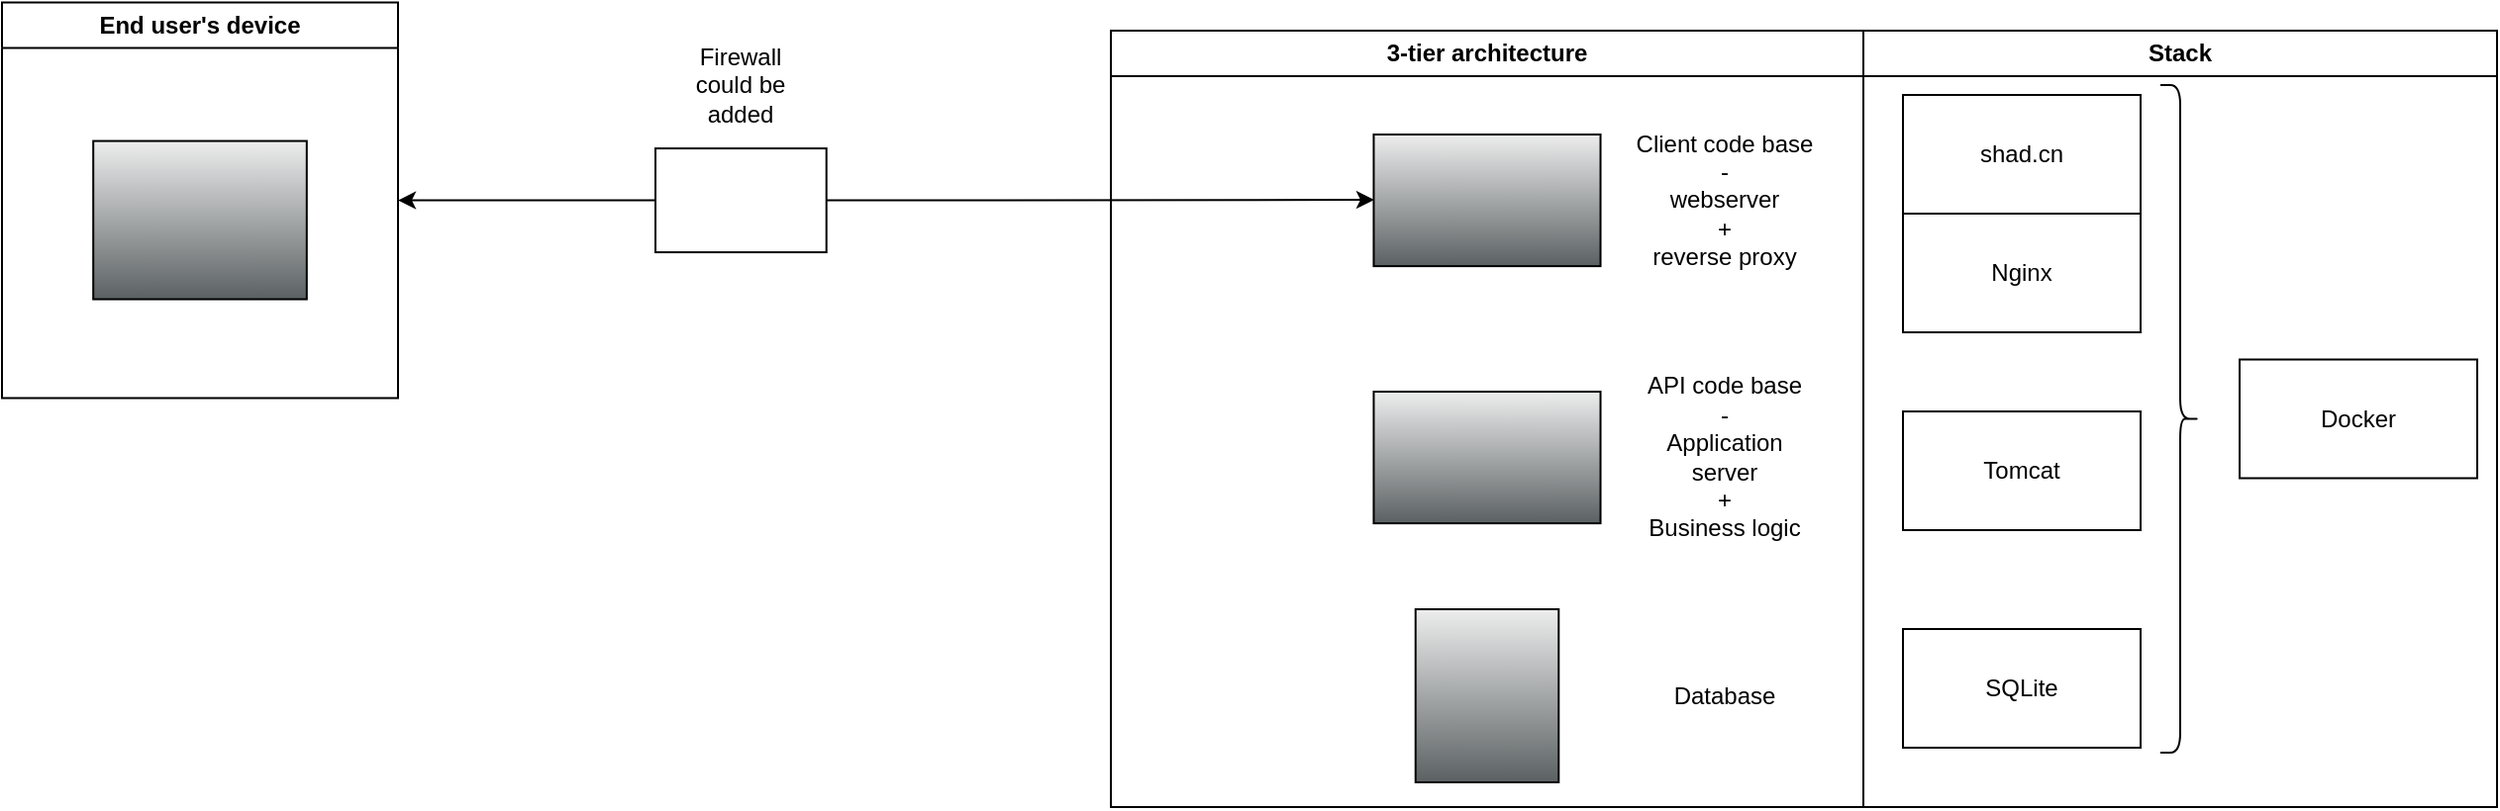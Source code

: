 <mxfile version="27.1.1">
  <diagram name="Page-1" id="sALq_mYJsIHV27RAzlB7">
    <mxGraphModel dx="1188" dy="664" grid="1" gridSize="10" guides="1" tooltips="1" connect="1" arrows="1" fold="1" page="1" pageScale="1" pageWidth="850" pageHeight="1100" math="0" shadow="0">
      <root>
        <mxCell id="0" />
        <mxCell id="1" parent="0" />
        <mxCell id="rD_vGrl1cCV_8WBfiHGh-8" style="edgeStyle=orthogonalEdgeStyle;rounded=0;orthogonalLoop=1;jettySize=auto;html=1;exitX=1;exitY=0.5;exitDx=0;exitDy=0;startArrow=classic;startFill=1;entryX=0.002;entryY=0.496;entryDx=0;entryDy=0;entryPerimeter=0;" edge="1" parent="1" source="rD_vGrl1cCV_8WBfiHGh-6" target="rD_vGrl1cCV_8WBfiHGh-4">
          <mxGeometry relative="1" as="geometry">
            <mxPoint x="410" y="300" as="targetPoint" />
          </mxGeometry>
        </mxCell>
        <mxCell id="rD_vGrl1cCV_8WBfiHGh-6" value="End user&#39;s device" style="swimlane;whiteSpace=wrap;html=1;" vertex="1" parent="1">
          <mxGeometry x="40" y="93.28" width="200" height="200" as="geometry" />
        </mxCell>
        <mxCell id="rD_vGrl1cCV_8WBfiHGh-1" value="" style="shape=mxgraph.networks2.icon;aspect=fixed;fillColor=#EDEDED;strokeColor=#000000;gradientColor=#5B6163;network2IconShadow=1;network2bgFillColor=none;network2Icon=mxgraph.networks2.monitor;network2IconYOffset=-0.009;network2IconW=1;network2IconH=0.742;" vertex="1" parent="rD_vGrl1cCV_8WBfiHGh-6">
          <mxGeometry x="46.1" y="70" width="107.81" height="80" as="geometry" />
        </mxCell>
        <mxCell id="rD_vGrl1cCV_8WBfiHGh-7" value="3-tier architecture" style="swimlane;whiteSpace=wrap;html=1;" vertex="1" parent="1">
          <mxGeometry x="600" y="107.5" width="380" height="392.5" as="geometry" />
        </mxCell>
        <mxCell id="rD_vGrl1cCV_8WBfiHGh-4" value="" style="fillColorStyles=neutralFill;neutralFill=#9DA6A8;shape=mxgraph.networks2.icon;aspect=fixed;fillColor=#EDEDED;strokeColor=#000000;gradientColor=#5B6163;network2IconShadow=1;network2bgFillColor=none;network2Icon=mxgraph.networks2.server;network2IconW=1.0;network2IconH=0.581;" vertex="1" parent="rD_vGrl1cCV_8WBfiHGh-7">
          <mxGeometry x="132.73" y="52.5" width="114.53" height="66.56" as="geometry" />
        </mxCell>
        <mxCell id="rD_vGrl1cCV_8WBfiHGh-9" value="" style="fillColorStyles=neutralFill;neutralFill=#9DA6A8;shape=mxgraph.networks2.icon;aspect=fixed;fillColor=#EDEDED;strokeColor=#000000;gradientColor=#5B6163;network2IconShadow=1;network2bgFillColor=none;network2Icon=mxgraph.networks2.server;network2IconW=1.0;network2IconH=0.581;" vertex="1" parent="rD_vGrl1cCV_8WBfiHGh-7">
          <mxGeometry x="132.73" y="182.5" width="114.53" height="66.56" as="geometry" />
        </mxCell>
        <mxCell id="rD_vGrl1cCV_8WBfiHGh-2" value="" style="shape=mxgraph.networks2.icon;aspect=fixed;fillColor=#EDEDED;strokeColor=#000000;gradientColor=#5B6163;network2IconShadow=1;network2bgFillColor=none;network2Icon=mxgraph.networks2.data_storage;network2IconW=0.825;network2IconH=0.999;" vertex="1" parent="rD_vGrl1cCV_8WBfiHGh-7">
          <mxGeometry x="153.86" y="292.5" width="72.28" height="87.5" as="geometry" />
        </mxCell>
        <mxCell id="rD_vGrl1cCV_8WBfiHGh-10" value="&lt;div&gt;Client code base&lt;/div&gt;&lt;div&gt;-&lt;/div&gt;&lt;div&gt;webserver&lt;/div&gt;&lt;div&gt;+&lt;/div&gt;&lt;div&gt;reverse proxy&lt;/div&gt;" style="text;html=1;align=center;verticalAlign=middle;whiteSpace=wrap;rounded=0;" vertex="1" parent="rD_vGrl1cCV_8WBfiHGh-7">
          <mxGeometry x="260" y="61.17" width="100" height="49.22" as="geometry" />
        </mxCell>
        <mxCell id="rD_vGrl1cCV_8WBfiHGh-11" value="&lt;div&gt;API code base&lt;/div&gt;&lt;div&gt;-&lt;/div&gt;Application&lt;div&gt;server&lt;/div&gt;&lt;div&gt;+&lt;br&gt;Business logic&lt;/div&gt;" style="text;html=1;align=center;verticalAlign=middle;whiteSpace=wrap;rounded=0;" vertex="1" parent="rD_vGrl1cCV_8WBfiHGh-7">
          <mxGeometry x="260" y="181.17" width="100" height="69.22" as="geometry" />
        </mxCell>
        <mxCell id="rD_vGrl1cCV_8WBfiHGh-12" value="Database" style="text;html=1;align=center;verticalAlign=middle;whiteSpace=wrap;rounded=0;" vertex="1" parent="rD_vGrl1cCV_8WBfiHGh-7">
          <mxGeometry x="280" y="321.25" width="60" height="30" as="geometry" />
        </mxCell>
        <mxCell id="rD_vGrl1cCV_8WBfiHGh-13" value="" style="shape=mxgraph.networks2.icon;aspect=fixed;network2IconShadow=1;network2bgFillColor=none;network2Icon=mxgraph.networks2.firewall;network2IconXOffset=0.0;network2IconYOffset=0.0;network2IconW=1;network2IconH=0.608;" vertex="1" parent="1">
          <mxGeometry x="370" y="167.03" width="86.35" height="52.5" as="geometry" />
        </mxCell>
        <mxCell id="rD_vGrl1cCV_8WBfiHGh-14" value="Firewall could be added" style="text;html=1;align=center;verticalAlign=middle;whiteSpace=wrap;rounded=0;" vertex="1" parent="1">
          <mxGeometry x="383.17" y="120" width="60" height="30" as="geometry" />
        </mxCell>
        <mxCell id="rD_vGrl1cCV_8WBfiHGh-20" value="Stack" style="swimlane;whiteSpace=wrap;html=1;" vertex="1" parent="1">
          <mxGeometry x="980" y="107.5" width="320" height="392.5" as="geometry" />
        </mxCell>
        <mxCell id="rD_vGrl1cCV_8WBfiHGh-27" value="shad.cn" style="rounded=0;whiteSpace=wrap;html=1;" vertex="1" parent="rD_vGrl1cCV_8WBfiHGh-20">
          <mxGeometry x="20" y="32.5" width="120" height="60" as="geometry" />
        </mxCell>
        <mxCell id="rD_vGrl1cCV_8WBfiHGh-28" value="Nginx" style="rounded=0;whiteSpace=wrap;html=1;" vertex="1" parent="rD_vGrl1cCV_8WBfiHGh-20">
          <mxGeometry x="20" y="92.5" width="120" height="60" as="geometry" />
        </mxCell>
        <mxCell id="rD_vGrl1cCV_8WBfiHGh-29" value="Tomcat" style="rounded=0;whiteSpace=wrap;html=1;" vertex="1" parent="rD_vGrl1cCV_8WBfiHGh-20">
          <mxGeometry x="20" y="192.5" width="120" height="60" as="geometry" />
        </mxCell>
        <mxCell id="rD_vGrl1cCV_8WBfiHGh-30" value="SQLite" style="rounded=0;whiteSpace=wrap;html=1;" vertex="1" parent="rD_vGrl1cCV_8WBfiHGh-20">
          <mxGeometry x="20" y="302.5" width="120" height="60" as="geometry" />
        </mxCell>
        <mxCell id="rD_vGrl1cCV_8WBfiHGh-34" value="" style="shape=curlyBracket;whiteSpace=wrap;html=1;rounded=1;flipH=1;labelPosition=right;verticalLabelPosition=middle;align=left;verticalAlign=middle;" vertex="1" parent="rD_vGrl1cCV_8WBfiHGh-20">
          <mxGeometry x="150" y="27.5" width="20" height="337.5" as="geometry" />
        </mxCell>
        <mxCell id="rD_vGrl1cCV_8WBfiHGh-35" value="Docker" style="rounded=0;whiteSpace=wrap;html=1;" vertex="1" parent="rD_vGrl1cCV_8WBfiHGh-20">
          <mxGeometry x="190" y="166.25" width="120" height="60" as="geometry" />
        </mxCell>
      </root>
    </mxGraphModel>
  </diagram>
</mxfile>
